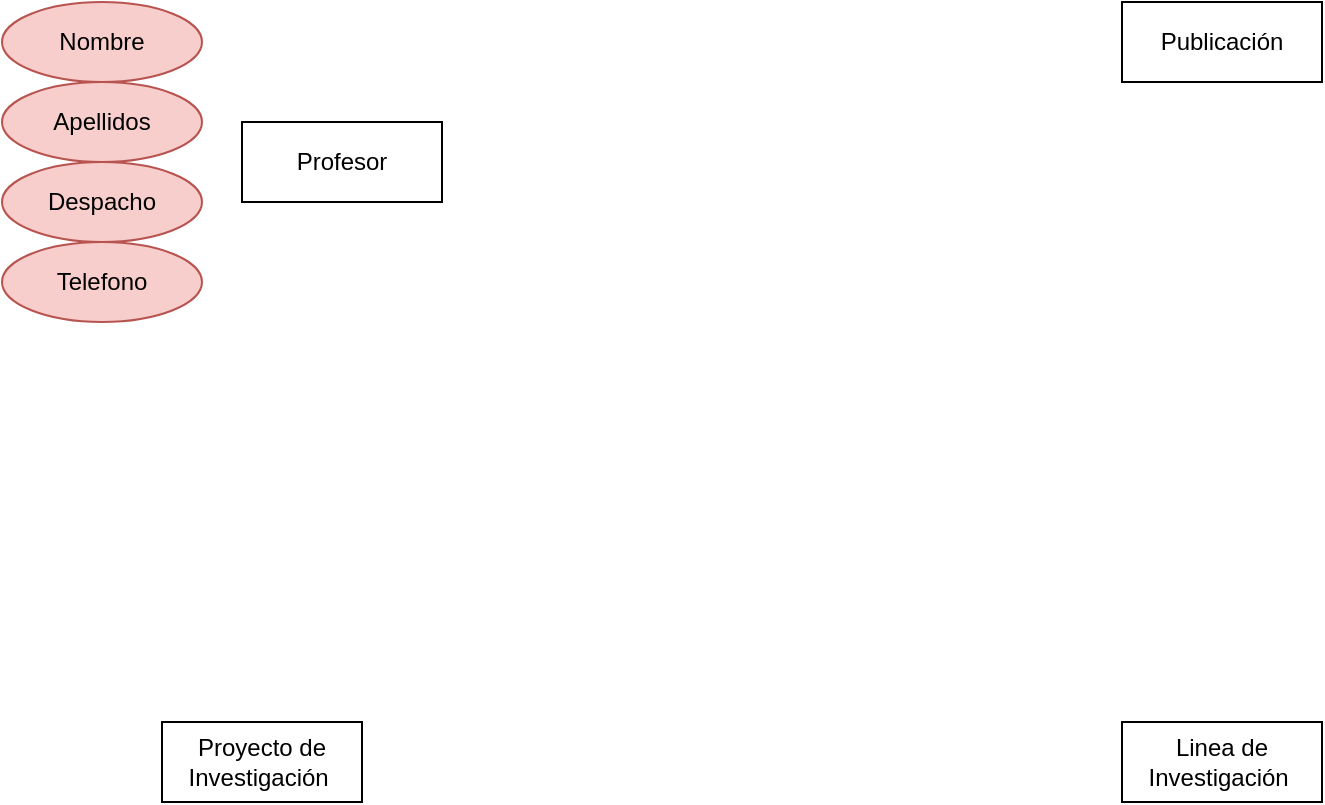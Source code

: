 <mxfile version="26.0.16">
  <diagram name="Página-1" id="NoCARHpw3OgLoDmp_JDq">
    <mxGraphModel dx="1434" dy="772" grid="1" gridSize="10" guides="1" tooltips="1" connect="1" arrows="1" fold="1" page="1" pageScale="1" pageWidth="827" pageHeight="1169" math="0" shadow="0">
      <root>
        <mxCell id="0" />
        <mxCell id="1" parent="0" />
        <mxCell id="rB2gAjxSfu14zHGkf0-v-1" value="Profesor" style="whiteSpace=wrap;html=1;align=center;" parent="1" vertex="1">
          <mxGeometry x="160" y="140" width="100" height="40" as="geometry" />
        </mxCell>
        <mxCell id="rB2gAjxSfu14zHGkf0-v-2" value="Proyecto de Investigación&amp;nbsp;" style="whiteSpace=wrap;html=1;align=center;" parent="1" vertex="1">
          <mxGeometry x="120" y="440" width="100" height="40" as="geometry" />
        </mxCell>
        <mxCell id="rB2gAjxSfu14zHGkf0-v-3" value="Publicación" style="whiteSpace=wrap;html=1;align=center;" parent="1" vertex="1">
          <mxGeometry x="600" y="80" width="100" height="40" as="geometry" />
        </mxCell>
        <mxCell id="rB2gAjxSfu14zHGkf0-v-4" value="Linea de Investigación&amp;nbsp;" style="whiteSpace=wrap;html=1;align=center;" parent="1" vertex="1">
          <mxGeometry x="600" y="440" width="100" height="40" as="geometry" />
        </mxCell>
        <mxCell id="wkZoie4-NHNS3btKvch2-1" value="Nombre" style="ellipse;whiteSpace=wrap;html=1;align=center;fillColor=#f8cecc;strokeColor=#b85450;" vertex="1" parent="1">
          <mxGeometry x="40" y="80" width="100" height="40" as="geometry" />
        </mxCell>
        <mxCell id="wkZoie4-NHNS3btKvch2-2" value="Telefono" style="ellipse;whiteSpace=wrap;html=1;align=center;fillColor=#f8cecc;strokeColor=#b85450;" vertex="1" parent="1">
          <mxGeometry x="40" y="200" width="100" height="40" as="geometry" />
        </mxCell>
        <mxCell id="wkZoie4-NHNS3btKvch2-3" value="Despacho" style="ellipse;whiteSpace=wrap;html=1;align=center;fillColor=#f8cecc;strokeColor=#b85450;" vertex="1" parent="1">
          <mxGeometry x="40" y="160" width="100" height="40" as="geometry" />
        </mxCell>
        <mxCell id="wkZoie4-NHNS3btKvch2-4" value="Apellidos" style="ellipse;whiteSpace=wrap;html=1;align=center;fillColor=#f8cecc;strokeColor=#b85450;" vertex="1" parent="1">
          <mxGeometry x="40" y="120" width="100" height="40" as="geometry" />
        </mxCell>
      </root>
    </mxGraphModel>
  </diagram>
</mxfile>
